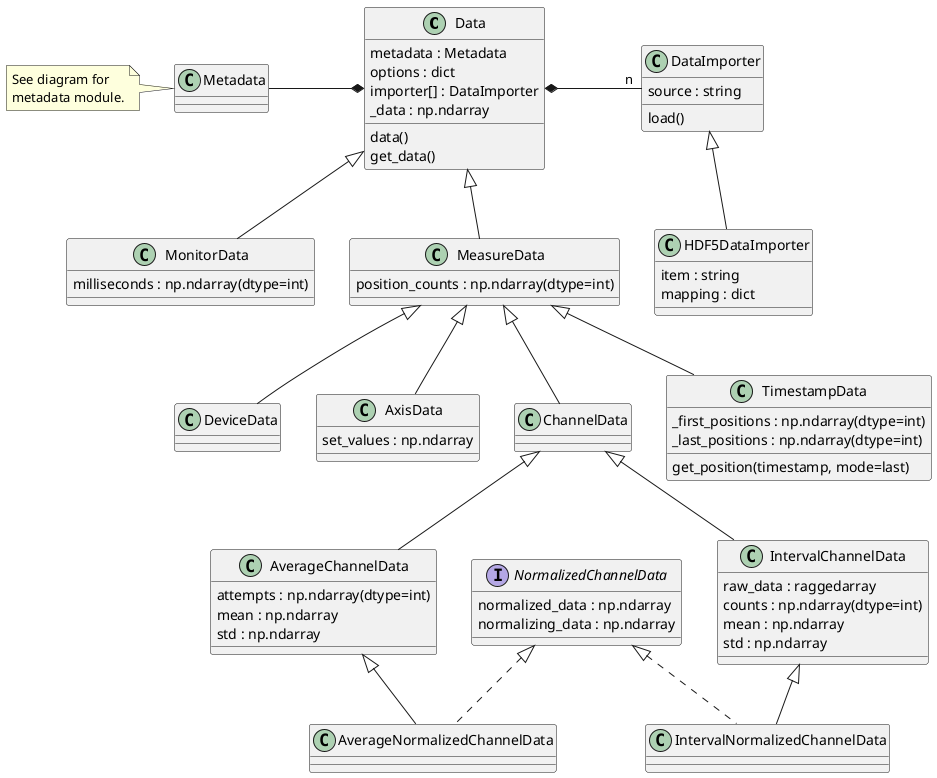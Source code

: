 @startuml
'skinparam dpi 150

class Data {
    metadata : Metadata
    options : dict
    importer[] : DataImporter
    _data : np.ndarray
    data()
    get_data()
}

class DataImporter {
    source : string
    load()
}

class HDF5DataImporter extends DataImporter {
    item : string
    mapping : dict
}

class Metadata {
}
note left: See diagram for\nmetadata module.

Data *- "n" DataImporter
Metadata -* Data

class MeasureData extends Data {
    {field} position_counts : np.ndarray(dtype=int)
}

class MonitorData extends Data {
    {field} milliseconds : np.ndarray(dtype=int)
}

Metadata -[hidden]> MonitorData
MonitorData -[hidden]> MeasureData

class DeviceData extends MeasureData

class AxisData extends MeasureData {
    set_values : np.ndarray
}

class ChannelData extends MeasureData {
}

class TimestampData extends MeasureData {
    {field} _first_positions : np.ndarray(dtype=int)
    {field} _last_positions : np.ndarray(dtype=int)
    get_position(timestamp, mode=last)
}

interface NormalizedChannelData {
    normalized_data : np.ndarray
    normalizing_data : np.ndarray
}

class AverageChannelData extends ChannelData {
    {field} attempts : np.ndarray(dtype=int)
    mean : np.ndarray
    std : np.ndarray
}

class AverageNormalizedChannelData extends AverageChannelData implements NormalizedChannelData {
}

class IntervalChannelData extends ChannelData {
    raw_data : raggedarray
    {field} counts : np.ndarray(dtype=int)
    mean : np.ndarray
    std : np.ndarray
}

class IntervalNormalizedChannelData extends IntervalChannelData implements NormalizedChannelData {
}

@enduml
